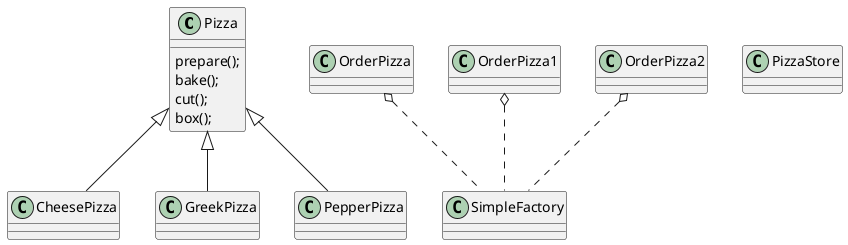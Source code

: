 @startuml
'https://plantuml.com/class-diagram

class Pizza{
    prepare();
    bake();
    cut();
    box();
}

class CheesePizza
class GreekPizza
class PepperPizza

class OrderPizza
class OrderPizza1
class OrderPizza2
class PizzaStore

class SimpleFactory


Pizza <|-- CheesePizza
Pizza <|-- GreekPizza
Pizza <|-- PepperPizza


OrderPizza o.. SimpleFactory
OrderPizza1 o.. SimpleFactory
OrderPizza2 o.. SimpleFactory



@enduml